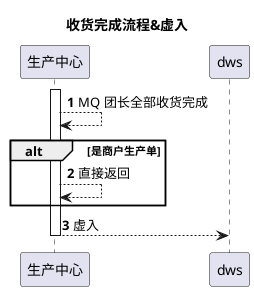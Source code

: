 @startuml
autonumber

title 收货完成流程&虚入

activate 生产中心

生产中心--> 生产中心: MQ 团长全部收货完成

alt 是商户生产单
    return 直接返回
end

生产中心--> dws: 虚入

deactivate 生产中心

@enduml